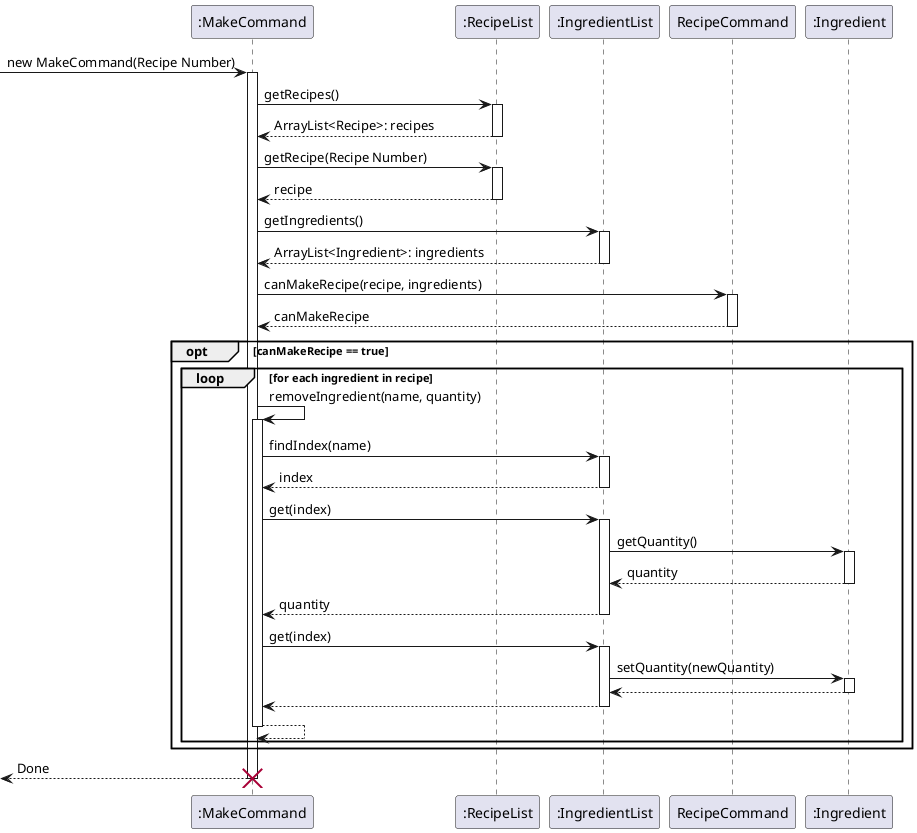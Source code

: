 @startuml
'https://plantuml.com/sequence-diagram

[-> ":MakeCommand": new MakeCommand(Recipe Number)

activate ":MakeCommand"

":MakeCommand" -> ":RecipeList": getRecipes()
activate ":RecipeList"
":MakeCommand" <-- ":RecipeList": ArrayList<Recipe>: recipes
deactivate ":RecipeList"

":MakeCommand" -> ":RecipeList": getRecipe(Recipe Number)
activate ":RecipeList"
":MakeCommand" <-- ":RecipeList": recipe
deactivate ":RecipeList"

":MakeCommand" -> ":IngredientList": getIngredients()
activate ":IngredientList"
":MakeCommand" <-- ":IngredientList": ArrayList<Ingredient>: ingredients
deactivate ":IngredientList"

":MakeCommand" -> RecipeCommand: canMakeRecipe(recipe, ingredients)
activate RecipeCommand
":MakeCommand" <-- RecipeCommand: canMakeRecipe
deactivate RecipeCommand

opt canMakeRecipe == true
loop for each ingredient in recipe
":MakeCommand" -> ":MakeCommand": removeIngredient(name, quantity)
activate ":MakeCommand"
":MakeCommand" -> ":IngredientList": findIndex(name)
activate ":IngredientList"
":MakeCommand" <-- ":IngredientList": index
deactivate ":IngredientList"
":MakeCommand" -> ":IngredientList": get(index)
activate ":IngredientList"
":IngredientList" -> ":Ingredient": getQuantity()
activate ":Ingredient"
":IngredientList" <-- ":Ingredient": quantity
deactivate ":Ingredient"
":MakeCommand" <-- ":IngredientList": quantity
deactivate ":IngredientList"


":MakeCommand" -> ":IngredientList": get(index)
activate ":IngredientList"
":IngredientList" -> ":Ingredient": setQuantity(newQuantity)
activate ":Ingredient"
":IngredientList" <-- ":Ingredient":
deactivate ":Ingredient"
":MakeCommand" <-- ":IngredientList":
deactivate ":IngredientList"
":MakeCommand" --> ":MakeCommand"
deactivate ":MakeCommand"
end
end

[<-- ":MakeCommand": Done
destroy ":MakeCommand"
deactivate ":MakeCommand"

@enduml